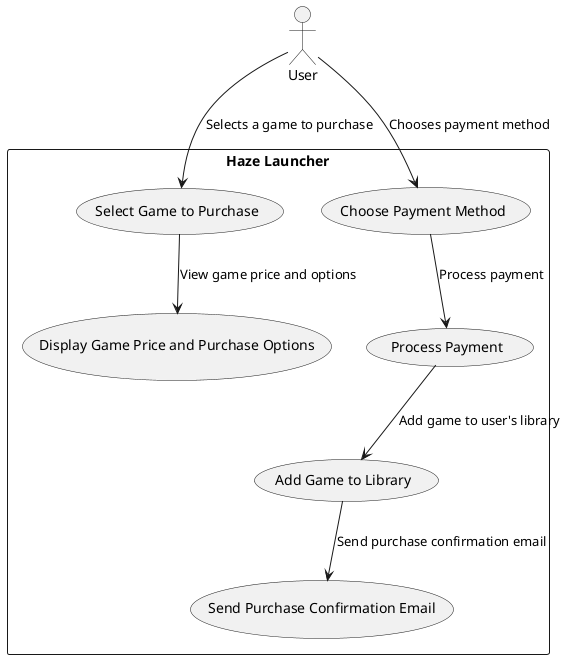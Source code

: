 @startuml
actor User
rectangle "Haze Launcher" {
    usecase "Select Game to Purchase" as UC1
    usecase "Display Game Price and Purchase Options" as UC2
    usecase "Choose Payment Method" as UC3
    usecase "Process Payment" as UC4
    usecase "Add Game to Library" as UC5
    usecase "Send Purchase Confirmation Email" as UC6
}

User --> UC1: Selects a game to purchase
UC1 --> UC2: View game price and options
User --> UC3: Chooses payment method
UC3 --> UC4: Process payment
UC4 --> UC5: Add game to user's library
UC5 --> UC6: Send purchase confirmation email
@enduml
